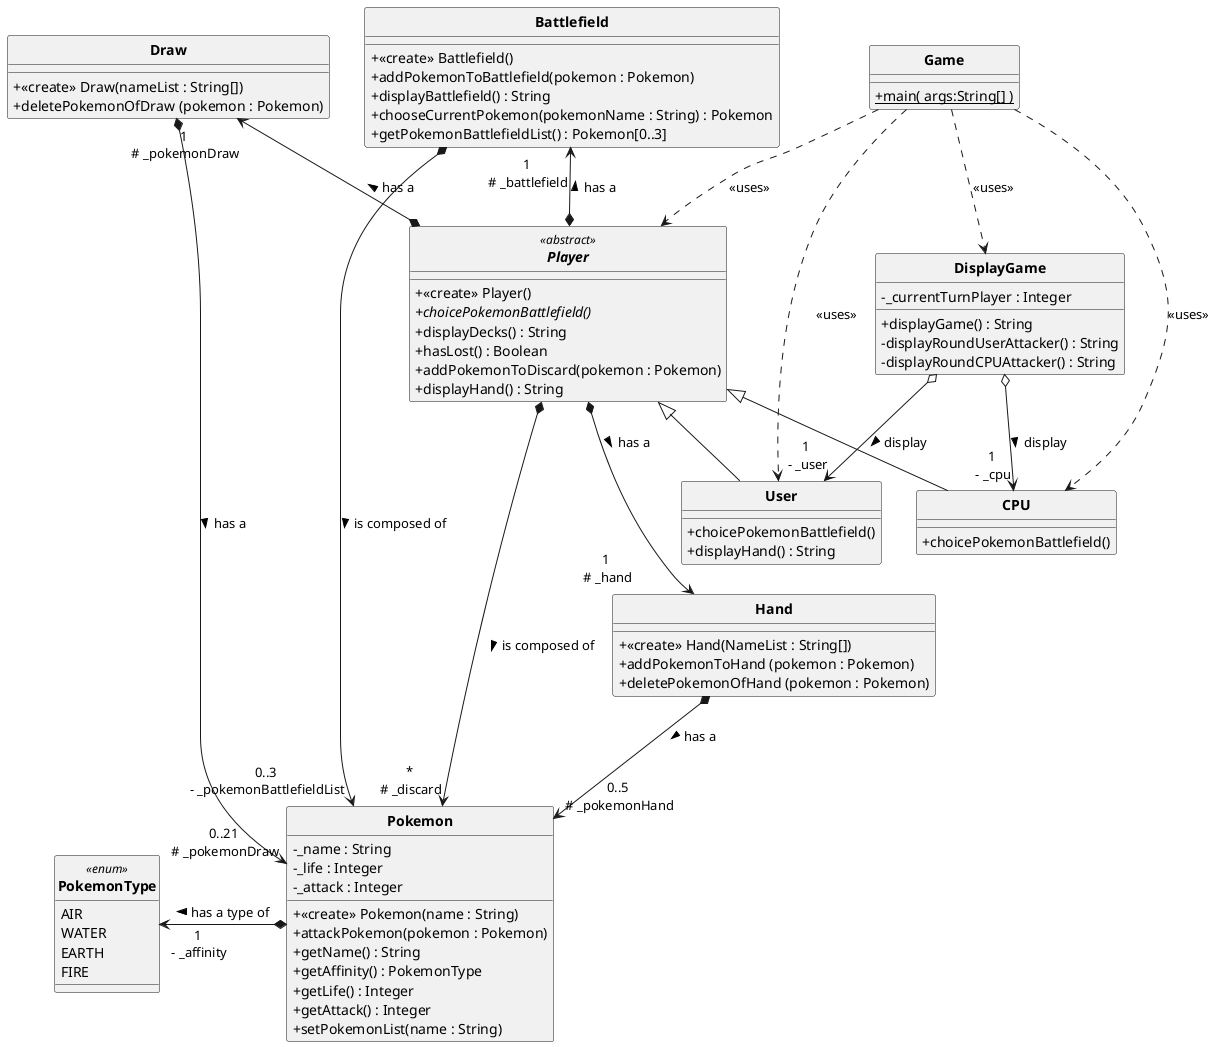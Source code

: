  @startuml
'https://plantuml.com/sequence-diagram


'configuration du style
skinparam style strictuml
skinparam classAttributeIconSize 0
skinparam classFontStyle Bold


class Game  {
	+ {static} main( args:String[] )
}

class Pokemon {
    - _name : String
    - _life : Integer
    - _attack : Integer
    + <<create>> Pokemon(name : String)
    + attackPokemon(pokemon : Pokemon)
    + getName() : String
    + getAffinity() : PokemonType
    + getLife() : Integer
    + getAttack() : Integer
    + setPokemonList(name : String)
}

enum PokemonType <<enum>>{
    AIR
    WATER
    EARTH
    FIRE
}
'On pourrait contenir cette énumération comme des "sous classes" de Pokemon'


abstract class Player <<abstract>> {
    + <<create>> Player()
    + {abstract} choicePokemonBattlefield()
    + displayDecks() : String
    + hasLost() : Boolean
    + addPokemonToDiscard(pokemon : Pokemon)
    + displayHand() : String
}

class User extends Player {
    + choicePokemonBattlefield()
    + displayHand() : String
}

class CPU extends Player {
    + choicePokemonBattlefield()
}

class Battlefield {
    + <<create>> Battlefield()
    + addPokemonToBattlefield(pokemon : Pokemon)
    + displayBattlefield() : String
    + chooseCurrentPokemon(pokemonName : String) : Pokemon
    + getPokemonBattlefieldList() : Pokemon[0..3]
}

class DisplayGame {
    - _currentTurnPlayer : Integer
    + displayGame() : String
    - displayRoundUserAttacker() : String
    - displayRoundCPUAttacker() : String
}

class Draw{
    +<<create>> Draw(nameList : String[])
    + deletePokemonOfDraw (pokemon : Pokemon)
}

class Hand{
    +<<create>> Hand(NameList : String[])
    + addPokemonToHand (pokemon : Pokemon)
    + deletePokemonOfHand (pokemon : Pokemon)
}

Player *-u-> "1\n # _battlefield" Battlefield : > has a
Player *-u-> "1\n # _pokemonDraw" Draw : > has a
Player *-d---> "*\n # _discard" Pokemon : > is composed of
Player *--> "1\n # _hand" Hand : > has a
Draw *--> "0..21\n # _pokemonDraw" Pokemon : > has a
Hand *--> "0..5\n # _pokemonHand" Pokemon : > has a
Battlefield *--> "0..3\n - _pokemonBattlefieldList" Pokemon : > is composed of
DisplayGame o--> "1\n - _user" User : > display
DisplayGame o--> "1\n - _cpu" CPU : > display
Pokemon *-l-> "1\n - _affinity" PokemonType : > has a type of

Game .d.> Player : <<uses>>
Game .d.> DisplayGame : <<uses>>
Game .d.> CPU : <<uses>>
Game .d.> User : <<uses>>


@enduml